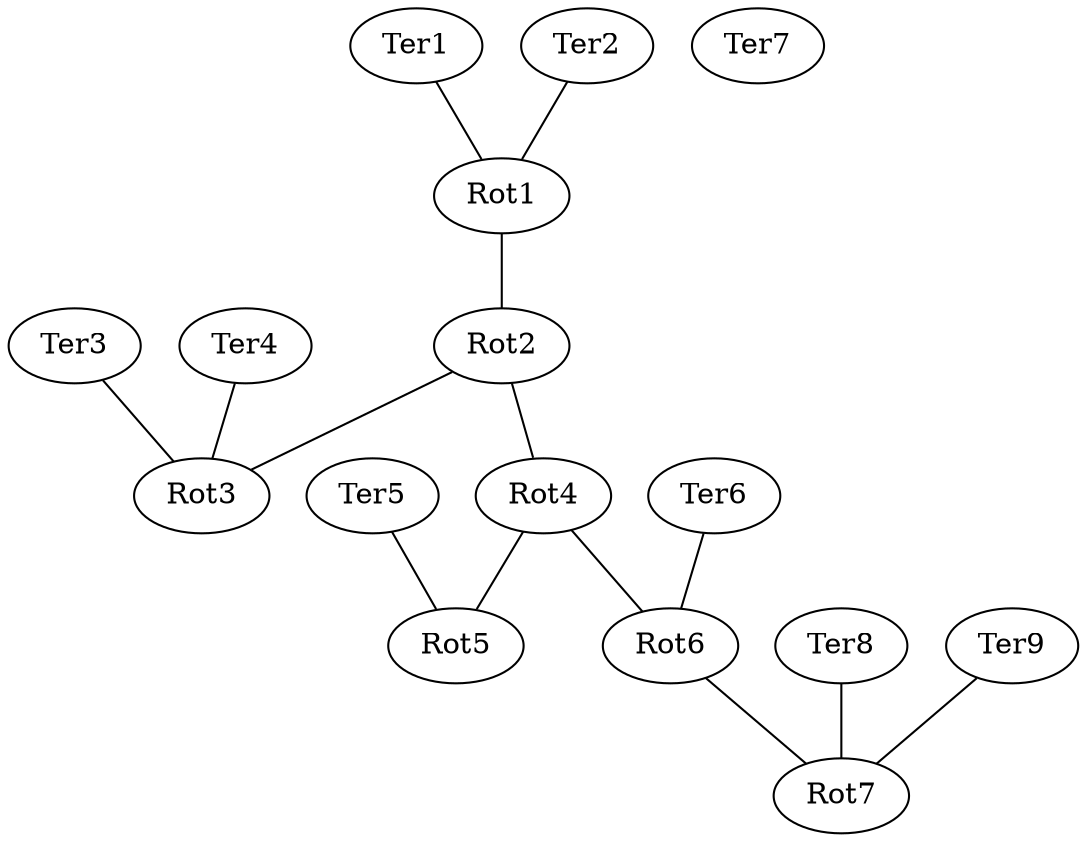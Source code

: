 strict graph {
    Ter1 -- Rot1;
    Ter2 -- Rot1;
    Ter3 -- Rot3;
    Ter4 -- Rot3;
    Ter5 -- Rot5;
    Ter6 -- Rot6;
    Ter7;
    Ter8 -- Rot7;
    Ter9 -- Rot7;
    Rot1 -- Rot2;
    Rot2 -- Rot1;
    Rot2 -- Rot3;
    Rot2 -- Rot4;
    Rot3 -- Rot2;
    Rot4 -- Rot2;
    Rot4 -- Rot5;
    Rot4 -- Rot6;
    Rot5 -- Rot4;
    Rot6 -- Rot4;
    Rot6 -- Rot7;
    Rot7 -- Rot6;
}

